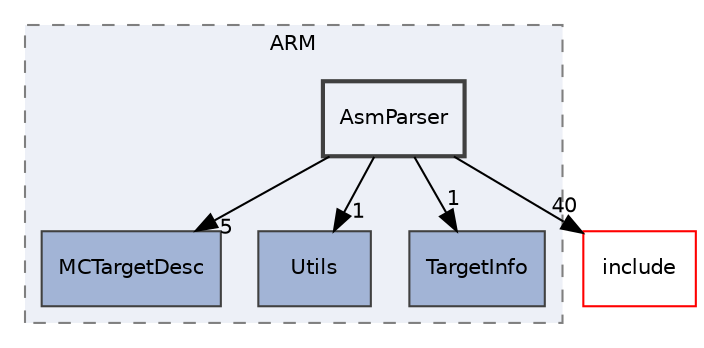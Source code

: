 digraph "lib/Target/ARM/AsmParser"
{
 // LATEX_PDF_SIZE
  bgcolor="transparent";
  edge [fontname="Helvetica",fontsize="10",labelfontname="Helvetica",labelfontsize="10"];
  node [fontname="Helvetica",fontsize="10",shape="box"];
  compound=true
  subgraph clusterdir_4394675d1fa84070817ace1e93b57e8a {
    graph [ bgcolor="#edf0f7", pencolor="grey50", style="filled,dashed,", label="ARM", fontname="Helvetica", fontsize="10", URL="dir_4394675d1fa84070817ace1e93b57e8a.html"]
  dir_01936f0ac99a25b61f7f8770fcd2356f [label="MCTargetDesc", style="filled,", fillcolor="#a2b4d6", color="grey25", URL="dir_01936f0ac99a25b61f7f8770fcd2356f.html"];
  dir_4e37b6fde532b2a91802f4c74b8b2743 [label="Utils", style="filled,", fillcolor="#a2b4d6", color="grey25", URL="dir_4e37b6fde532b2a91802f4c74b8b2743.html"];
  dir_e74ffd2db7d0965c485dd377d7fa07ac [label="TargetInfo", style="filled,", fillcolor="#a2b4d6", color="grey25", URL="dir_e74ffd2db7d0965c485dd377d7fa07ac.html"];
  dir_f54a02ae71ee9179afdc9bc6d797c5e2 [label="AsmParser", style="filled,bold,", fillcolor="#edf0f7", color="grey25", URL="dir_f54a02ae71ee9179afdc9bc6d797c5e2.html"];
  }
  dir_d44c64559bbebec7f509842c48db8b23 [label="include", style="", fillcolor="#edf0f7", color="red", URL="dir_d44c64559bbebec7f509842c48db8b23.html"];
  dir_f54a02ae71ee9179afdc9bc6d797c5e2->dir_01936f0ac99a25b61f7f8770fcd2356f [headlabel="5", labeldistance=1.5 headhref="dir_000013_000126.html"];
  dir_f54a02ae71ee9179afdc9bc6d797c5e2->dir_4e37b6fde532b2a91802f4c74b8b2743 [headlabel="1", labeldistance=1.5 headhref="dir_000013_000227.html"];
  dir_f54a02ae71ee9179afdc9bc6d797c5e2->dir_d44c64559bbebec7f509842c48db8b23 [headlabel="40", labeldistance=1.5 headhref="dir_000013_000082.html"];
  dir_f54a02ae71ee9179afdc9bc6d797c5e2->dir_e74ffd2db7d0965c485dd377d7fa07ac [headlabel="1", labeldistance=1.5 headhref="dir_000013_000197.html"];
}
